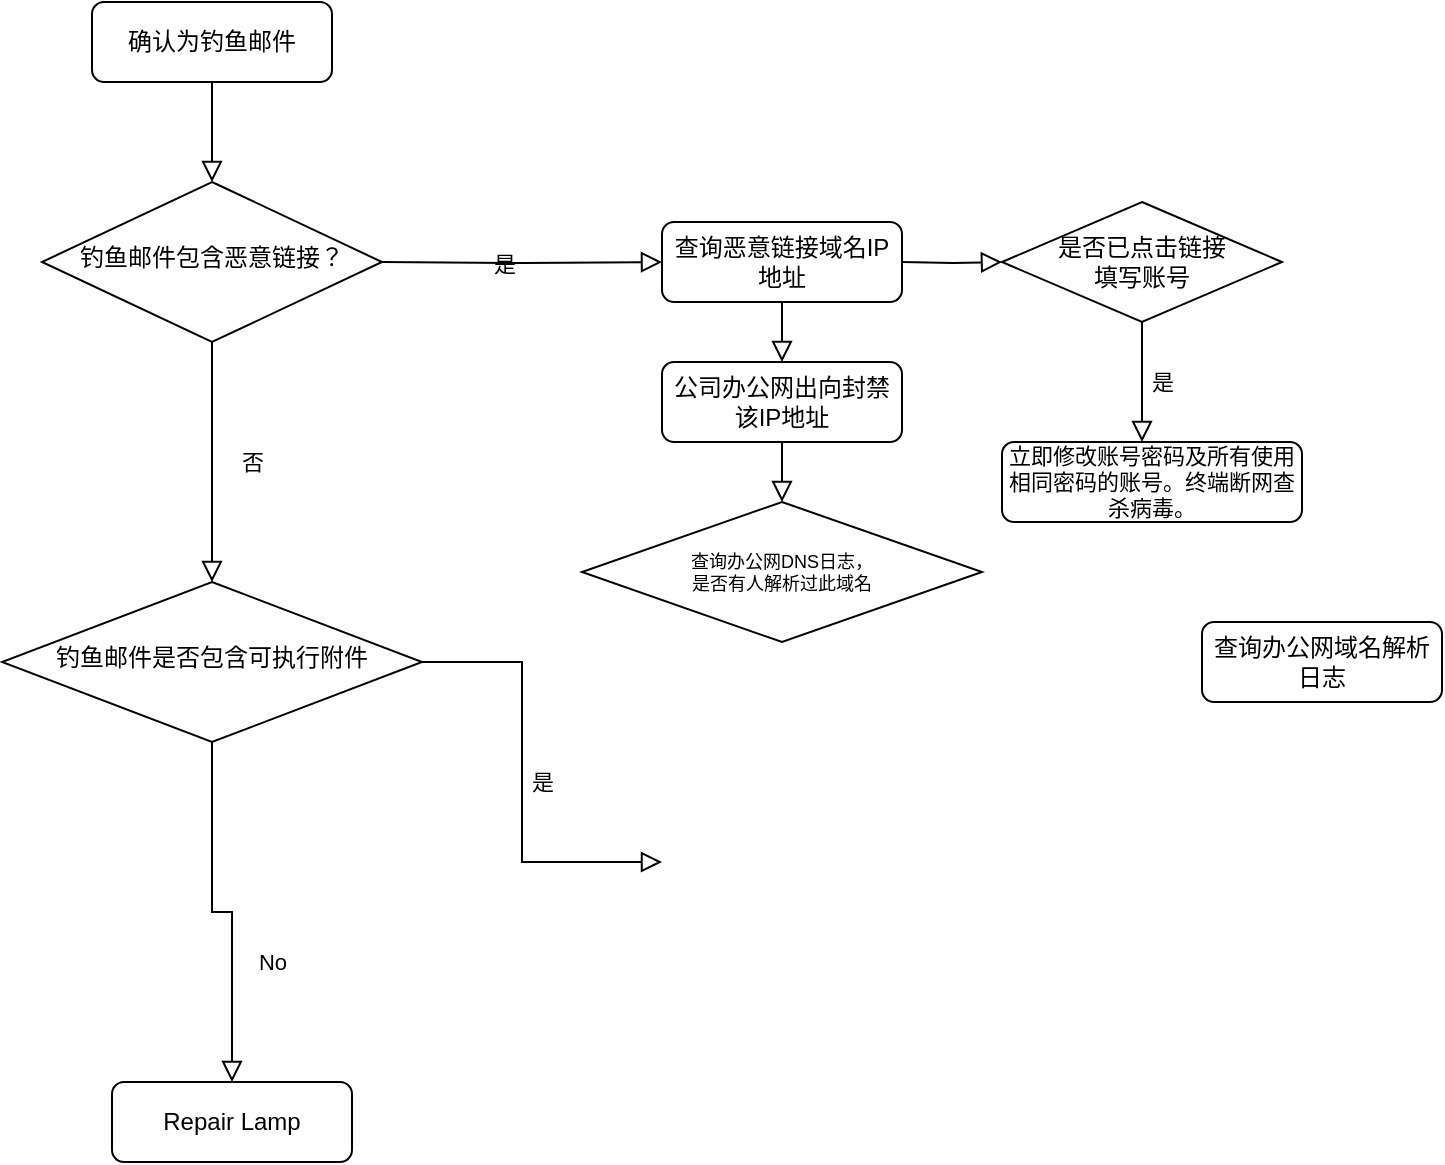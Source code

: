 <mxfile version="20.2.1" type="github">
  <diagram id="C5RBs43oDa-KdzZeNtuy" name="Page-1">
    <mxGraphModel dx="981" dy="548" grid="1" gridSize="10" guides="1" tooltips="1" connect="1" arrows="1" fold="1" page="1" pageScale="1" pageWidth="3300" pageHeight="4681" math="0" shadow="0">
      <root>
        <mxCell id="WIyWlLk6GJQsqaUBKTNV-0" />
        <mxCell id="WIyWlLk6GJQsqaUBKTNV-1" parent="WIyWlLk6GJQsqaUBKTNV-0" />
        <mxCell id="WIyWlLk6GJQsqaUBKTNV-2" value="" style="rounded=0;html=1;jettySize=auto;orthogonalLoop=1;fontSize=11;endArrow=block;endFill=0;endSize=8;strokeWidth=1;shadow=0;labelBackgroundColor=none;edgeStyle=orthogonalEdgeStyle;" parent="WIyWlLk6GJQsqaUBKTNV-1" source="WIyWlLk6GJQsqaUBKTNV-3" target="WIyWlLk6GJQsqaUBKTNV-6" edge="1">
          <mxGeometry relative="1" as="geometry" />
        </mxCell>
        <mxCell id="WIyWlLk6GJQsqaUBKTNV-3" value="确认为钓鱼邮件" style="rounded=1;whiteSpace=wrap;html=1;fontSize=12;glass=0;strokeWidth=1;shadow=0;" parent="WIyWlLk6GJQsqaUBKTNV-1" vertex="1">
          <mxGeometry x="195" y="80" width="120" height="40" as="geometry" />
        </mxCell>
        <mxCell id="WIyWlLk6GJQsqaUBKTNV-4" value="否" style="rounded=0;html=1;jettySize=auto;orthogonalLoop=1;fontSize=11;endArrow=block;endFill=0;endSize=8;strokeWidth=1;shadow=0;labelBackgroundColor=none;edgeStyle=orthogonalEdgeStyle;" parent="WIyWlLk6GJQsqaUBKTNV-1" source="WIyWlLk6GJQsqaUBKTNV-6" target="WIyWlLk6GJQsqaUBKTNV-10" edge="1">
          <mxGeometry y="20" relative="1" as="geometry">
            <mxPoint as="offset" />
          </mxGeometry>
        </mxCell>
        <mxCell id="WIyWlLk6GJQsqaUBKTNV-5" value="是" style="edgeStyle=orthogonalEdgeStyle;rounded=0;html=1;jettySize=auto;orthogonalLoop=1;fontSize=11;endArrow=block;endFill=0;endSize=8;strokeWidth=1;shadow=0;labelBackgroundColor=none;entryX=0;entryY=0.5;entryDx=0;entryDy=0;" parent="WIyWlLk6GJQsqaUBKTNV-1" target="w-1AuRUiIMmXYwYWWFo2-4" edge="1">
          <mxGeometry y="10" relative="1" as="geometry">
            <mxPoint as="offset" />
            <mxPoint x="340" y="210" as="sourcePoint" />
            <mxPoint x="414" y="210" as="targetPoint" />
          </mxGeometry>
        </mxCell>
        <mxCell id="WIyWlLk6GJQsqaUBKTNV-6" value="钓鱼邮件包含恶意链接？" style="rhombus;whiteSpace=wrap;html=1;shadow=0;fontFamily=Helvetica;fontSize=12;align=center;strokeWidth=1;spacing=6;spacingTop=-4;" parent="WIyWlLk6GJQsqaUBKTNV-1" vertex="1">
          <mxGeometry x="170" y="170" width="170" height="80" as="geometry" />
        </mxCell>
        <mxCell id="WIyWlLk6GJQsqaUBKTNV-8" value="No" style="rounded=0;html=1;jettySize=auto;orthogonalLoop=1;fontSize=11;endArrow=block;endFill=0;endSize=8;strokeWidth=1;shadow=0;labelBackgroundColor=none;edgeStyle=orthogonalEdgeStyle;" parent="WIyWlLk6GJQsqaUBKTNV-1" source="WIyWlLk6GJQsqaUBKTNV-10" target="WIyWlLk6GJQsqaUBKTNV-11" edge="1">
          <mxGeometry x="0.333" y="20" relative="1" as="geometry">
            <mxPoint as="offset" />
          </mxGeometry>
        </mxCell>
        <mxCell id="WIyWlLk6GJQsqaUBKTNV-9" value="是" style="edgeStyle=orthogonalEdgeStyle;rounded=0;html=1;jettySize=auto;orthogonalLoop=1;fontSize=11;endArrow=block;endFill=0;endSize=8;strokeWidth=1;shadow=0;labelBackgroundColor=none;" parent="WIyWlLk6GJQsqaUBKTNV-1" source="WIyWlLk6GJQsqaUBKTNV-10" edge="1">
          <mxGeometry y="10" relative="1" as="geometry">
            <mxPoint as="offset" />
            <mxPoint x="480" y="510" as="targetPoint" />
            <Array as="points">
              <mxPoint x="410" y="410" />
              <mxPoint x="410" y="510" />
              <mxPoint x="470" y="510" />
            </Array>
          </mxGeometry>
        </mxCell>
        <mxCell id="WIyWlLk6GJQsqaUBKTNV-10" value="钓鱼邮件是否包含可执行附件" style="rhombus;whiteSpace=wrap;html=1;shadow=0;fontFamily=Helvetica;fontSize=12;align=center;strokeWidth=1;spacing=6;spacingTop=-4;" parent="WIyWlLk6GJQsqaUBKTNV-1" vertex="1">
          <mxGeometry x="150" y="370" width="210" height="80" as="geometry" />
        </mxCell>
        <mxCell id="WIyWlLk6GJQsqaUBKTNV-11" value="Repair Lamp" style="rounded=1;whiteSpace=wrap;html=1;fontSize=12;glass=0;strokeWidth=1;shadow=0;" parent="WIyWlLk6GJQsqaUBKTNV-1" vertex="1">
          <mxGeometry x="205" y="620" width="120" height="40" as="geometry" />
        </mxCell>
        <mxCell id="w-1AuRUiIMmXYwYWWFo2-4" value="查询恶意链接域名IP地址" style="rounded=1;whiteSpace=wrap;html=1;fontSize=12;glass=0;strokeWidth=1;shadow=0;" vertex="1" parent="WIyWlLk6GJQsqaUBKTNV-1">
          <mxGeometry x="480" y="190" width="120" height="40" as="geometry" />
        </mxCell>
        <mxCell id="w-1AuRUiIMmXYwYWWFo2-16" value="" style="edgeStyle=orthogonalEdgeStyle;rounded=0;orthogonalLoop=1;jettySize=auto;html=1;endArrow=block;endFill=0;endSize=8;" edge="1" parent="WIyWlLk6GJQsqaUBKTNV-1" source="w-1AuRUiIMmXYwYWWFo2-7" target="w-1AuRUiIMmXYwYWWFo2-14">
          <mxGeometry relative="1" as="geometry" />
        </mxCell>
        <mxCell id="w-1AuRUiIMmXYwYWWFo2-7" value="公司办公网出向封禁该IP地址" style="rounded=1;whiteSpace=wrap;html=1;fontSize=12;glass=0;strokeWidth=1;shadow=0;" vertex="1" parent="WIyWlLk6GJQsqaUBKTNV-1">
          <mxGeometry x="480" y="260" width="120" height="40" as="geometry" />
        </mxCell>
        <mxCell id="w-1AuRUiIMmXYwYWWFo2-8" value="" style="rounded=0;html=1;jettySize=auto;orthogonalLoop=1;fontSize=11;endArrow=block;endFill=0;endSize=8;strokeWidth=1;shadow=0;labelBackgroundColor=none;edgeStyle=orthogonalEdgeStyle;exitX=0.5;exitY=1;exitDx=0;exitDy=0;" edge="1" parent="WIyWlLk6GJQsqaUBKTNV-1" source="w-1AuRUiIMmXYwYWWFo2-4">
          <mxGeometry y="20" relative="1" as="geometry">
            <mxPoint as="offset" />
            <mxPoint x="265" y="260" as="sourcePoint" />
            <mxPoint x="540" y="260" as="targetPoint" />
          </mxGeometry>
        </mxCell>
        <mxCell id="w-1AuRUiIMmXYwYWWFo2-9" value="查询办公网域名解析日志" style="rounded=1;whiteSpace=wrap;html=1;fontSize=12;glass=0;strokeWidth=1;shadow=0;" vertex="1" parent="WIyWlLk6GJQsqaUBKTNV-1">
          <mxGeometry x="750" y="390" width="120" height="40" as="geometry" />
        </mxCell>
        <mxCell id="w-1AuRUiIMmXYwYWWFo2-10" value="是否已点击链接&lt;br&gt;填写账号" style="rhombus;whiteSpace=wrap;html=1;" vertex="1" parent="WIyWlLk6GJQsqaUBKTNV-1">
          <mxGeometry x="650" y="180" width="140" height="60" as="geometry" />
        </mxCell>
        <mxCell id="w-1AuRUiIMmXYwYWWFo2-11" value="是" style="edgeStyle=orthogonalEdgeStyle;rounded=0;html=1;jettySize=auto;orthogonalLoop=1;fontSize=11;endArrow=block;endFill=0;endSize=8;strokeWidth=1;shadow=0;labelBackgroundColor=none;exitX=0.5;exitY=1;exitDx=0;exitDy=0;" edge="1" parent="WIyWlLk6GJQsqaUBKTNV-1" source="w-1AuRUiIMmXYwYWWFo2-10">
          <mxGeometry y="10" relative="1" as="geometry">
            <mxPoint as="offset" />
            <mxPoint x="690" y="290.0" as="sourcePoint" />
            <mxPoint x="720" y="300" as="targetPoint" />
            <Array as="points">
              <mxPoint x="720" y="290" />
            </Array>
          </mxGeometry>
        </mxCell>
        <mxCell id="w-1AuRUiIMmXYwYWWFo2-12" value="" style="rounded=0;html=1;jettySize=auto;orthogonalLoop=1;fontSize=11;endArrow=block;endFill=0;endSize=8;strokeWidth=1;shadow=0;labelBackgroundColor=none;edgeStyle=orthogonalEdgeStyle;entryX=0;entryY=0.5;entryDx=0;entryDy=0;" edge="1" parent="WIyWlLk6GJQsqaUBKTNV-1" target="w-1AuRUiIMmXYwYWWFo2-10">
          <mxGeometry y="20" relative="1" as="geometry">
            <mxPoint as="offset" />
            <mxPoint x="600" y="210" as="sourcePoint" />
            <mxPoint x="550" y="270.0" as="targetPoint" />
          </mxGeometry>
        </mxCell>
        <mxCell id="w-1AuRUiIMmXYwYWWFo2-13" value="&lt;font style=&quot;font-size: 11px;&quot;&gt;立即修改账号密码及所有使用相同密码的账号。终端断网查杀病毒。&lt;/font&gt;" style="rounded=1;whiteSpace=wrap;html=1;fontSize=11;glass=0;strokeWidth=1;shadow=0;" vertex="1" parent="WIyWlLk6GJQsqaUBKTNV-1">
          <mxGeometry x="650" y="300" width="150" height="40" as="geometry" />
        </mxCell>
        <mxCell id="w-1AuRUiIMmXYwYWWFo2-14" value="&lt;font style=&quot;font-size: 9px;&quot;&gt;查询办公网DNS日志，&lt;br&gt;是否有人解析过此域名&lt;/font&gt;" style="rhombus;whiteSpace=wrap;html=1;fontSize=7;" vertex="1" parent="WIyWlLk6GJQsqaUBKTNV-1">
          <mxGeometry x="440" y="330" width="200" height="70" as="geometry" />
        </mxCell>
      </root>
    </mxGraphModel>
  </diagram>
</mxfile>
